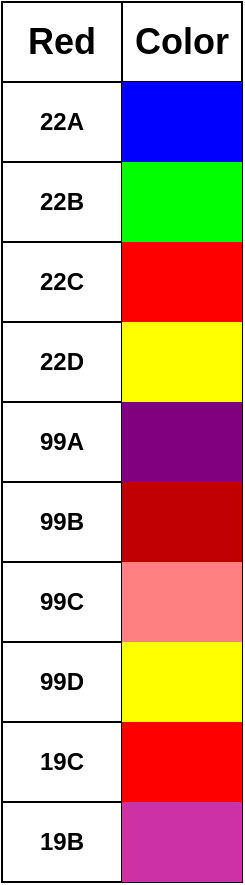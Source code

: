 <mxfile version="21.5.0" type="github">
  <diagram name="Página-1" id="_GxAvDXZ3s0X4xpvbZkl">
    <mxGraphModel dx="1195" dy="633" grid="0" gridSize="10" guides="1" tooltips="1" connect="1" arrows="1" fold="1" page="1" pageScale="1" pageWidth="827" pageHeight="1169" math="0" shadow="0">
      <root>
        <mxCell id="0" />
        <mxCell id="1" parent="0" />
        <mxCell id="ZmGvIyMECy-o7MLMeg6i-1" value="" style="shape=table;startSize=0;container=1;collapsible=0;childLayout=tableLayout;" vertex="1" parent="1">
          <mxGeometry x="425" y="282" width="120" height="440" as="geometry" />
        </mxCell>
        <mxCell id="ZmGvIyMECy-o7MLMeg6i-2" value="" style="shape=tableRow;horizontal=0;startSize=0;swimlaneHead=0;swimlaneBody=0;strokeColor=inherit;top=0;left=0;bottom=0;right=0;collapsible=0;dropTarget=0;fillColor=none;points=[[0,0.5],[1,0.5]];portConstraint=eastwest;" vertex="1" parent="ZmGvIyMECy-o7MLMeg6i-1">
          <mxGeometry width="120" height="40" as="geometry" />
        </mxCell>
        <mxCell id="ZmGvIyMECy-o7MLMeg6i-3" value="&lt;font style=&quot;font-size: 18px;&quot;&gt;&lt;b&gt;Red&lt;/b&gt;&lt;/font&gt;" style="shape=partialRectangle;html=1;whiteSpace=wrap;connectable=0;strokeColor=inherit;overflow=hidden;fillColor=none;top=0;left=0;bottom=0;right=0;pointerEvents=1;" vertex="1" parent="ZmGvIyMECy-o7MLMeg6i-2">
          <mxGeometry width="60" height="40" as="geometry">
            <mxRectangle width="60" height="40" as="alternateBounds" />
          </mxGeometry>
        </mxCell>
        <mxCell id="ZmGvIyMECy-o7MLMeg6i-4" value="&lt;b&gt;&lt;font style=&quot;font-size: 18px;&quot;&gt;Color&lt;/font&gt;&lt;/b&gt;" style="shape=partialRectangle;html=1;whiteSpace=wrap;connectable=0;strokeColor=inherit;overflow=hidden;fillColor=none;top=0;left=0;bottom=0;right=0;pointerEvents=1;" vertex="1" parent="ZmGvIyMECy-o7MLMeg6i-2">
          <mxGeometry x="60" width="60" height="40" as="geometry">
            <mxRectangle width="60" height="40" as="alternateBounds" />
          </mxGeometry>
        </mxCell>
        <mxCell id="ZmGvIyMECy-o7MLMeg6i-5" value="" style="shape=tableRow;horizontal=0;startSize=0;swimlaneHead=0;swimlaneBody=0;strokeColor=inherit;top=0;left=0;bottom=0;right=0;collapsible=0;dropTarget=0;fillColor=none;points=[[0,0.5],[1,0.5]];portConstraint=eastwest;" vertex="1" parent="ZmGvIyMECy-o7MLMeg6i-1">
          <mxGeometry y="40" width="120" height="40" as="geometry" />
        </mxCell>
        <mxCell id="ZmGvIyMECy-o7MLMeg6i-6" value="&lt;b&gt;22A&lt;/b&gt;" style="shape=partialRectangle;html=1;whiteSpace=wrap;connectable=0;strokeColor=inherit;overflow=hidden;fillColor=none;top=0;left=0;bottom=0;right=0;pointerEvents=1;" vertex="1" parent="ZmGvIyMECy-o7MLMeg6i-5">
          <mxGeometry width="60" height="40" as="geometry">
            <mxRectangle width="60" height="40" as="alternateBounds" />
          </mxGeometry>
        </mxCell>
        <mxCell id="ZmGvIyMECy-o7MLMeg6i-7" value="" style="shape=partialRectangle;html=1;whiteSpace=wrap;connectable=0;strokeColor=inherit;overflow=hidden;fillColor=#0000ff;top=0;left=0;bottom=0;right=0;pointerEvents=1;fillStyle=solid;" vertex="1" parent="ZmGvIyMECy-o7MLMeg6i-5">
          <mxGeometry x="60" width="60" height="40" as="geometry">
            <mxRectangle width="60" height="40" as="alternateBounds" />
          </mxGeometry>
        </mxCell>
        <mxCell id="ZmGvIyMECy-o7MLMeg6i-8" value="" style="shape=tableRow;horizontal=0;startSize=0;swimlaneHead=0;swimlaneBody=0;strokeColor=inherit;top=0;left=0;bottom=0;right=0;collapsible=0;dropTarget=0;fillColor=none;points=[[0,0.5],[1,0.5]];portConstraint=eastwest;" vertex="1" parent="ZmGvIyMECy-o7MLMeg6i-1">
          <mxGeometry y="80" width="120" height="40" as="geometry" />
        </mxCell>
        <mxCell id="ZmGvIyMECy-o7MLMeg6i-9" value="&lt;b&gt;22B&lt;/b&gt;" style="shape=partialRectangle;html=1;whiteSpace=wrap;connectable=0;strokeColor=inherit;overflow=hidden;fillColor=none;top=0;left=0;bottom=0;right=0;pointerEvents=1;" vertex="1" parent="ZmGvIyMECy-o7MLMeg6i-8">
          <mxGeometry width="60" height="40" as="geometry">
            <mxRectangle width="60" height="40" as="alternateBounds" />
          </mxGeometry>
        </mxCell>
        <mxCell id="ZmGvIyMECy-o7MLMeg6i-10" value="" style="shape=partialRectangle;html=1;whiteSpace=wrap;connectable=0;strokeColor=inherit;overflow=hidden;fillColor=#00ff00;top=0;left=0;bottom=0;right=0;pointerEvents=1;" vertex="1" parent="ZmGvIyMECy-o7MLMeg6i-8">
          <mxGeometry x="60" width="60" height="40" as="geometry">
            <mxRectangle width="60" height="40" as="alternateBounds" />
          </mxGeometry>
        </mxCell>
        <mxCell id="ZmGvIyMECy-o7MLMeg6i-11" value="" style="shape=tableRow;horizontal=0;startSize=0;swimlaneHead=0;swimlaneBody=0;strokeColor=inherit;top=0;left=0;bottom=0;right=0;collapsible=0;dropTarget=0;fillColor=none;points=[[0,0.5],[1,0.5]];portConstraint=eastwest;" vertex="1" parent="ZmGvIyMECy-o7MLMeg6i-1">
          <mxGeometry y="120" width="120" height="40" as="geometry" />
        </mxCell>
        <mxCell id="ZmGvIyMECy-o7MLMeg6i-12" value="&lt;b&gt;22C&lt;/b&gt;" style="shape=partialRectangle;html=1;whiteSpace=wrap;connectable=0;strokeColor=inherit;overflow=hidden;fillColor=none;top=0;left=0;bottom=0;right=0;pointerEvents=1;" vertex="1" parent="ZmGvIyMECy-o7MLMeg6i-11">
          <mxGeometry width="60" height="40" as="geometry">
            <mxRectangle width="60" height="40" as="alternateBounds" />
          </mxGeometry>
        </mxCell>
        <mxCell id="ZmGvIyMECy-o7MLMeg6i-13" value="" style="shape=partialRectangle;html=1;whiteSpace=wrap;connectable=0;strokeColor=inherit;overflow=hidden;fillColor=#ff0000;top=0;left=0;bottom=0;right=0;pointerEvents=1;" vertex="1" parent="ZmGvIyMECy-o7MLMeg6i-11">
          <mxGeometry x="60" width="60" height="40" as="geometry">
            <mxRectangle width="60" height="40" as="alternateBounds" />
          </mxGeometry>
        </mxCell>
        <mxCell id="ZmGvIyMECy-o7MLMeg6i-14" value="" style="shape=tableRow;horizontal=0;startSize=0;swimlaneHead=0;swimlaneBody=0;strokeColor=inherit;top=0;left=0;bottom=0;right=0;collapsible=0;dropTarget=0;fillColor=none;points=[[0,0.5],[1,0.5]];portConstraint=eastwest;" vertex="1" parent="ZmGvIyMECy-o7MLMeg6i-1">
          <mxGeometry y="160" width="120" height="40" as="geometry" />
        </mxCell>
        <mxCell id="ZmGvIyMECy-o7MLMeg6i-15" value="&lt;b&gt;22D&lt;/b&gt;" style="shape=partialRectangle;html=1;whiteSpace=wrap;connectable=0;strokeColor=inherit;overflow=hidden;fillColor=none;top=0;left=0;bottom=0;right=0;pointerEvents=1;" vertex="1" parent="ZmGvIyMECy-o7MLMeg6i-14">
          <mxGeometry width="60" height="40" as="geometry">
            <mxRectangle width="60" height="40" as="alternateBounds" />
          </mxGeometry>
        </mxCell>
        <mxCell id="ZmGvIyMECy-o7MLMeg6i-16" value="" style="shape=partialRectangle;html=1;whiteSpace=wrap;connectable=0;strokeColor=inherit;overflow=hidden;fillColor=#ffff00;top=0;left=0;bottom=0;right=0;pointerEvents=1;" vertex="1" parent="ZmGvIyMECy-o7MLMeg6i-14">
          <mxGeometry x="60" width="60" height="40" as="geometry">
            <mxRectangle width="60" height="40" as="alternateBounds" />
          </mxGeometry>
        </mxCell>
        <mxCell id="ZmGvIyMECy-o7MLMeg6i-17" value="" style="shape=tableRow;horizontal=0;startSize=0;swimlaneHead=0;swimlaneBody=0;strokeColor=inherit;top=0;left=0;bottom=0;right=0;collapsible=0;dropTarget=0;fillColor=none;points=[[0,0.5],[1,0.5]];portConstraint=eastwest;" vertex="1" parent="ZmGvIyMECy-o7MLMeg6i-1">
          <mxGeometry y="200" width="120" height="40" as="geometry" />
        </mxCell>
        <mxCell id="ZmGvIyMECy-o7MLMeg6i-18" value="&lt;b&gt;99A&lt;/b&gt;" style="shape=partialRectangle;html=1;whiteSpace=wrap;connectable=0;strokeColor=inherit;overflow=hidden;fillColor=none;top=0;left=0;bottom=0;right=0;pointerEvents=1;" vertex="1" parent="ZmGvIyMECy-o7MLMeg6i-17">
          <mxGeometry width="60" height="40" as="geometry">
            <mxRectangle width="60" height="40" as="alternateBounds" />
          </mxGeometry>
        </mxCell>
        <mxCell id="ZmGvIyMECy-o7MLMeg6i-19" value="" style="shape=partialRectangle;html=1;whiteSpace=wrap;connectable=0;strokeColor=inherit;overflow=hidden;fillColor=#800080;top=0;left=0;bottom=0;right=0;pointerEvents=1;" vertex="1" parent="ZmGvIyMECy-o7MLMeg6i-17">
          <mxGeometry x="60" width="60" height="40" as="geometry">
            <mxRectangle width="60" height="40" as="alternateBounds" />
          </mxGeometry>
        </mxCell>
        <mxCell id="ZmGvIyMECy-o7MLMeg6i-20" value="" style="shape=tableRow;horizontal=0;startSize=0;swimlaneHead=0;swimlaneBody=0;strokeColor=inherit;top=0;left=0;bottom=0;right=0;collapsible=0;dropTarget=0;fillColor=none;points=[[0,0.5],[1,0.5]];portConstraint=eastwest;" vertex="1" parent="ZmGvIyMECy-o7MLMeg6i-1">
          <mxGeometry y="240" width="120" height="40" as="geometry" />
        </mxCell>
        <mxCell id="ZmGvIyMECy-o7MLMeg6i-21" value="&lt;b&gt;99B&lt;/b&gt;" style="shape=partialRectangle;html=1;whiteSpace=wrap;connectable=0;strokeColor=inherit;overflow=hidden;fillColor=none;top=0;left=0;bottom=0;right=0;pointerEvents=1;" vertex="1" parent="ZmGvIyMECy-o7MLMeg6i-20">
          <mxGeometry width="60" height="40" as="geometry">
            <mxRectangle width="60" height="40" as="alternateBounds" />
          </mxGeometry>
        </mxCell>
        <mxCell id="ZmGvIyMECy-o7MLMeg6i-22" value="" style="shape=partialRectangle;html=1;whiteSpace=wrap;connectable=0;strokeColor=inherit;overflow=hidden;fillColor=#c00000;top=0;left=0;bottom=0;right=0;pointerEvents=1;" vertex="1" parent="ZmGvIyMECy-o7MLMeg6i-20">
          <mxGeometry x="60" width="60" height="40" as="geometry">
            <mxRectangle width="60" height="40" as="alternateBounds" />
          </mxGeometry>
        </mxCell>
        <mxCell id="ZmGvIyMECy-o7MLMeg6i-23" value="" style="shape=tableRow;horizontal=0;startSize=0;swimlaneHead=0;swimlaneBody=0;strokeColor=inherit;top=0;left=0;bottom=0;right=0;collapsible=0;dropTarget=0;fillColor=none;points=[[0,0.5],[1,0.5]];portConstraint=eastwest;" vertex="1" parent="ZmGvIyMECy-o7MLMeg6i-1">
          <mxGeometry y="280" width="120" height="40" as="geometry" />
        </mxCell>
        <mxCell id="ZmGvIyMECy-o7MLMeg6i-24" value="&lt;b&gt;99C&lt;/b&gt;" style="shape=partialRectangle;html=1;whiteSpace=wrap;connectable=0;strokeColor=inherit;overflow=hidden;fillColor=none;top=0;left=0;bottom=0;right=0;pointerEvents=1;" vertex="1" parent="ZmGvIyMECy-o7MLMeg6i-23">
          <mxGeometry width="60" height="40" as="geometry">
            <mxRectangle width="60" height="40" as="alternateBounds" />
          </mxGeometry>
        </mxCell>
        <mxCell id="ZmGvIyMECy-o7MLMeg6i-25" value="" style="shape=partialRectangle;html=1;whiteSpace=wrap;connectable=0;strokeColor=inherit;overflow=hidden;fillColor=#ff8080;top=0;left=0;bottom=0;right=0;pointerEvents=1;" vertex="1" parent="ZmGvIyMECy-o7MLMeg6i-23">
          <mxGeometry x="60" width="60" height="40" as="geometry">
            <mxRectangle width="60" height="40" as="alternateBounds" />
          </mxGeometry>
        </mxCell>
        <mxCell id="ZmGvIyMECy-o7MLMeg6i-26" style="shape=tableRow;horizontal=0;startSize=0;swimlaneHead=0;swimlaneBody=0;strokeColor=inherit;top=0;left=0;bottom=0;right=0;collapsible=0;dropTarget=0;fillColor=none;points=[[0,0.5],[1,0.5]];portConstraint=eastwest;" vertex="1" parent="ZmGvIyMECy-o7MLMeg6i-1">
          <mxGeometry y="320" width="120" height="40" as="geometry" />
        </mxCell>
        <mxCell id="ZmGvIyMECy-o7MLMeg6i-27" value="&lt;b&gt;99D&lt;/b&gt;" style="shape=partialRectangle;html=1;whiteSpace=wrap;connectable=0;strokeColor=inherit;overflow=hidden;fillColor=none;top=0;left=0;bottom=0;right=0;pointerEvents=1;" vertex="1" parent="ZmGvIyMECy-o7MLMeg6i-26">
          <mxGeometry width="60" height="40" as="geometry">
            <mxRectangle width="60" height="40" as="alternateBounds" />
          </mxGeometry>
        </mxCell>
        <mxCell id="ZmGvIyMECy-o7MLMeg6i-28" style="shape=partialRectangle;html=1;whiteSpace=wrap;connectable=0;strokeColor=inherit;overflow=hidden;fillColor=#ffff00;top=0;left=0;bottom=0;right=0;pointerEvents=1;" vertex="1" parent="ZmGvIyMECy-o7MLMeg6i-26">
          <mxGeometry x="60" width="60" height="40" as="geometry">
            <mxRectangle width="60" height="40" as="alternateBounds" />
          </mxGeometry>
        </mxCell>
        <mxCell id="ZmGvIyMECy-o7MLMeg6i-29" style="shape=tableRow;horizontal=0;startSize=0;swimlaneHead=0;swimlaneBody=0;strokeColor=inherit;top=0;left=0;bottom=0;right=0;collapsible=0;dropTarget=0;fillColor=none;points=[[0,0.5],[1,0.5]];portConstraint=eastwest;" vertex="1" parent="ZmGvIyMECy-o7MLMeg6i-1">
          <mxGeometry y="360" width="120" height="40" as="geometry" />
        </mxCell>
        <mxCell id="ZmGvIyMECy-o7MLMeg6i-30" value="&lt;b&gt;19C&lt;/b&gt;" style="shape=partialRectangle;html=1;whiteSpace=wrap;connectable=0;strokeColor=inherit;overflow=hidden;fillColor=none;top=0;left=0;bottom=0;right=0;pointerEvents=1;" vertex="1" parent="ZmGvIyMECy-o7MLMeg6i-29">
          <mxGeometry width="60" height="40" as="geometry">
            <mxRectangle width="60" height="40" as="alternateBounds" />
          </mxGeometry>
        </mxCell>
        <mxCell id="ZmGvIyMECy-o7MLMeg6i-31" style="shape=partialRectangle;html=1;whiteSpace=wrap;connectable=0;strokeColor=inherit;overflow=hidden;fillColor=#ff0000;top=0;left=0;bottom=0;right=0;pointerEvents=1;" vertex="1" parent="ZmGvIyMECy-o7MLMeg6i-29">
          <mxGeometry x="60" width="60" height="40" as="geometry">
            <mxRectangle width="60" height="40" as="alternateBounds" />
          </mxGeometry>
        </mxCell>
        <mxCell id="ZmGvIyMECy-o7MLMeg6i-32" style="shape=tableRow;horizontal=0;startSize=0;swimlaneHead=0;swimlaneBody=0;strokeColor=inherit;top=0;left=0;bottom=0;right=0;collapsible=0;dropTarget=0;fillColor=none;points=[[0,0.5],[1,0.5]];portConstraint=eastwest;" vertex="1" parent="ZmGvIyMECy-o7MLMeg6i-1">
          <mxGeometry y="400" width="120" height="40" as="geometry" />
        </mxCell>
        <mxCell id="ZmGvIyMECy-o7MLMeg6i-33" value="&lt;b&gt;19B&lt;/b&gt;" style="shape=partialRectangle;html=1;whiteSpace=wrap;connectable=0;strokeColor=inherit;overflow=hidden;fillColor=none;top=0;left=0;bottom=0;right=0;pointerEvents=1;" vertex="1" parent="ZmGvIyMECy-o7MLMeg6i-32">
          <mxGeometry width="60" height="40" as="geometry">
            <mxRectangle width="60" height="40" as="alternateBounds" />
          </mxGeometry>
        </mxCell>
        <mxCell id="ZmGvIyMECy-o7MLMeg6i-34" style="shape=partialRectangle;html=1;whiteSpace=wrap;connectable=0;strokeColor=inherit;overflow=hidden;fillColor=#cc32a3;top=0;left=0;bottom=0;right=0;pointerEvents=1;" vertex="1" parent="ZmGvIyMECy-o7MLMeg6i-32">
          <mxGeometry x="60" width="60" height="40" as="geometry">
            <mxRectangle width="60" height="40" as="alternateBounds" />
          </mxGeometry>
        </mxCell>
      </root>
    </mxGraphModel>
  </diagram>
</mxfile>
